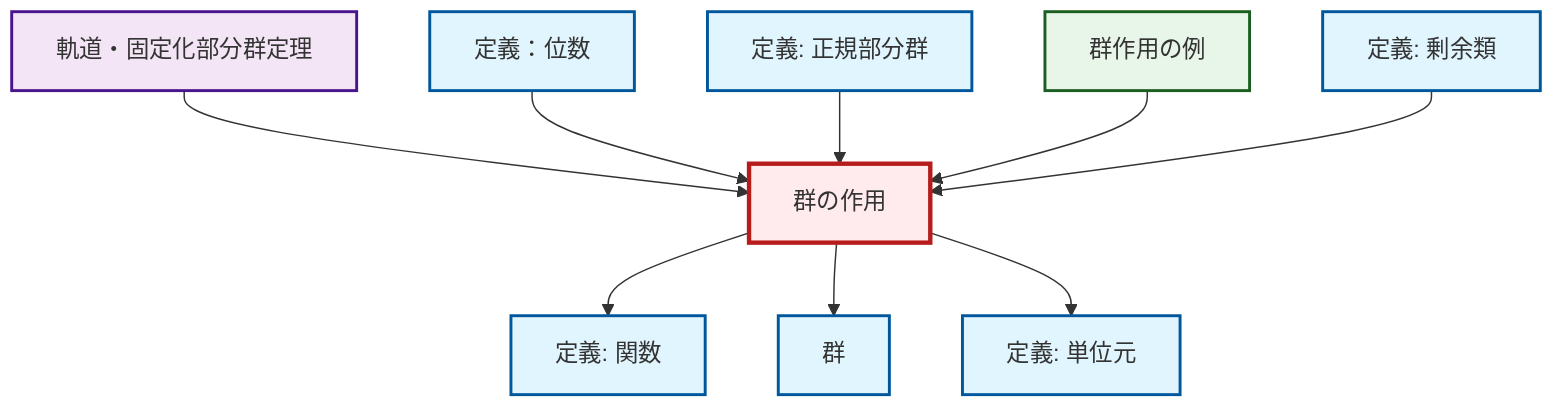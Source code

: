 graph TD
    classDef definition fill:#e1f5fe,stroke:#01579b,stroke-width:2px
    classDef theorem fill:#f3e5f5,stroke:#4a148c,stroke-width:2px
    classDef axiom fill:#fff3e0,stroke:#e65100,stroke-width:2px
    classDef example fill:#e8f5e9,stroke:#1b5e20,stroke-width:2px
    classDef current fill:#ffebee,stroke:#b71c1c,stroke-width:3px
    def-coset["定義: 剰余類"]:::definition
    def-normal-subgroup["定義: 正規部分群"]:::definition
    def-order["定義：位数"]:::definition
    ex-group-action-examples["群作用の例"]:::example
    def-function["定義: 関数"]:::definition
    thm-orbit-stabilizer["軌道・固定化部分群定理"]:::theorem
    def-identity-element["定義: 単位元"]:::definition
    def-group["群"]:::definition
    def-group-action["群の作用"]:::definition
    thm-orbit-stabilizer --> def-group-action
    def-order --> def-group-action
    def-group-action --> def-function
    def-normal-subgroup --> def-group-action
    ex-group-action-examples --> def-group-action
    def-group-action --> def-group
    def-coset --> def-group-action
    def-group-action --> def-identity-element
    class def-group-action current